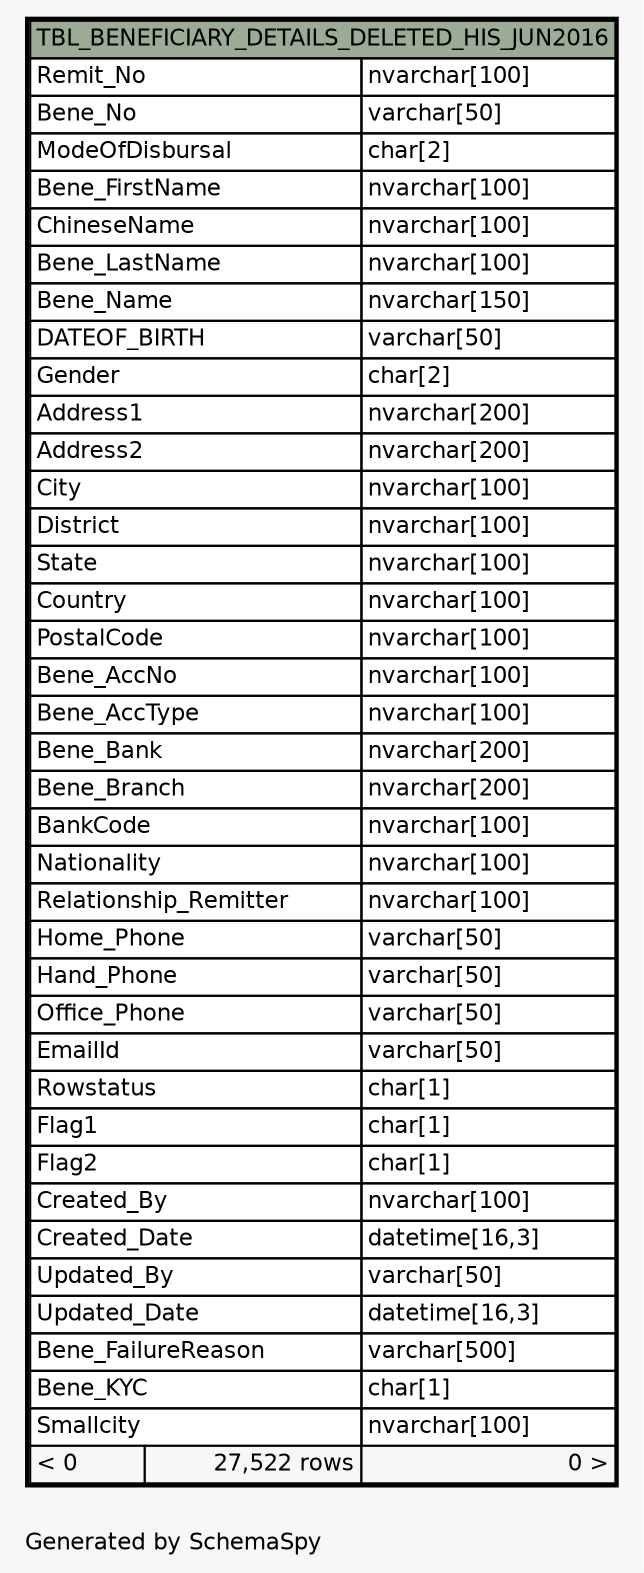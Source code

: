 // dot 2.38.0 on Windows 10 10.0
// SchemaSpy rev 590
digraph "oneDegreeRelationshipsDiagram" {
  graph [
    rankdir="RL"
    bgcolor="#f7f7f7"
    label="\nGenerated by SchemaSpy"
    labeljust="l"
    nodesep="0.18"
    ranksep="0.46"
    fontname="Helvetica"
    fontsize="11"
  ];
  node [
    fontname="Helvetica"
    fontsize="11"
    shape="plaintext"
  ];
  edge [
    arrowsize="0.8"
  ];
  "TBL_BENEFICIARY_DETAILS_DELETED_HIS_JUN2016" [
    label=<
    <TABLE BORDER="2" CELLBORDER="1" CELLSPACING="0" BGCOLOR="#ffffff">
      <TR><TD COLSPAN="3" BGCOLOR="#9bab96" ALIGN="CENTER">TBL_BENEFICIARY_DETAILS_DELETED_HIS_JUN2016</TD></TR>
      <TR><TD PORT="Remit_No" COLSPAN="2" ALIGN="LEFT">Remit_No</TD><TD PORT="Remit_No.type" ALIGN="LEFT">nvarchar[100]</TD></TR>
      <TR><TD PORT="Bene_No" COLSPAN="2" ALIGN="LEFT">Bene_No</TD><TD PORT="Bene_No.type" ALIGN="LEFT">varchar[50]</TD></TR>
      <TR><TD PORT="ModeOfDisbursal" COLSPAN="2" ALIGN="LEFT">ModeOfDisbursal</TD><TD PORT="ModeOfDisbursal.type" ALIGN="LEFT">char[2]</TD></TR>
      <TR><TD PORT="Bene_FirstName" COLSPAN="2" ALIGN="LEFT">Bene_FirstName</TD><TD PORT="Bene_FirstName.type" ALIGN="LEFT">nvarchar[100]</TD></TR>
      <TR><TD PORT="ChineseName" COLSPAN="2" ALIGN="LEFT">ChineseName</TD><TD PORT="ChineseName.type" ALIGN="LEFT">nvarchar[100]</TD></TR>
      <TR><TD PORT="Bene_LastName" COLSPAN="2" ALIGN="LEFT">Bene_LastName</TD><TD PORT="Bene_LastName.type" ALIGN="LEFT">nvarchar[100]</TD></TR>
      <TR><TD PORT="Bene_Name" COLSPAN="2" ALIGN="LEFT">Bene_Name</TD><TD PORT="Bene_Name.type" ALIGN="LEFT">nvarchar[150]</TD></TR>
      <TR><TD PORT="DATEOF_BIRTH" COLSPAN="2" ALIGN="LEFT">DATEOF_BIRTH</TD><TD PORT="DATEOF_BIRTH.type" ALIGN="LEFT">varchar[50]</TD></TR>
      <TR><TD PORT="Gender" COLSPAN="2" ALIGN="LEFT">Gender</TD><TD PORT="Gender.type" ALIGN="LEFT">char[2]</TD></TR>
      <TR><TD PORT="Address1" COLSPAN="2" ALIGN="LEFT">Address1</TD><TD PORT="Address1.type" ALIGN="LEFT">nvarchar[200]</TD></TR>
      <TR><TD PORT="Address2" COLSPAN="2" ALIGN="LEFT">Address2</TD><TD PORT="Address2.type" ALIGN="LEFT">nvarchar[200]</TD></TR>
      <TR><TD PORT="City" COLSPAN="2" ALIGN="LEFT">City</TD><TD PORT="City.type" ALIGN="LEFT">nvarchar[100]</TD></TR>
      <TR><TD PORT="District" COLSPAN="2" ALIGN="LEFT">District</TD><TD PORT="District.type" ALIGN="LEFT">nvarchar[100]</TD></TR>
      <TR><TD PORT="State" COLSPAN="2" ALIGN="LEFT">State</TD><TD PORT="State.type" ALIGN="LEFT">nvarchar[100]</TD></TR>
      <TR><TD PORT="Country" COLSPAN="2" ALIGN="LEFT">Country</TD><TD PORT="Country.type" ALIGN="LEFT">nvarchar[100]</TD></TR>
      <TR><TD PORT="PostalCode" COLSPAN="2" ALIGN="LEFT">PostalCode</TD><TD PORT="PostalCode.type" ALIGN="LEFT">nvarchar[100]</TD></TR>
      <TR><TD PORT="Bene_AccNo" COLSPAN="2" ALIGN="LEFT">Bene_AccNo</TD><TD PORT="Bene_AccNo.type" ALIGN="LEFT">nvarchar[100]</TD></TR>
      <TR><TD PORT="Bene_AccType" COLSPAN="2" ALIGN="LEFT">Bene_AccType</TD><TD PORT="Bene_AccType.type" ALIGN="LEFT">nvarchar[100]</TD></TR>
      <TR><TD PORT="Bene_Bank" COLSPAN="2" ALIGN="LEFT">Bene_Bank</TD><TD PORT="Bene_Bank.type" ALIGN="LEFT">nvarchar[200]</TD></TR>
      <TR><TD PORT="Bene_Branch" COLSPAN="2" ALIGN="LEFT">Bene_Branch</TD><TD PORT="Bene_Branch.type" ALIGN="LEFT">nvarchar[200]</TD></TR>
      <TR><TD PORT="BankCode" COLSPAN="2" ALIGN="LEFT">BankCode</TD><TD PORT="BankCode.type" ALIGN="LEFT">nvarchar[100]</TD></TR>
      <TR><TD PORT="Nationality" COLSPAN="2" ALIGN="LEFT">Nationality</TD><TD PORT="Nationality.type" ALIGN="LEFT">nvarchar[100]</TD></TR>
      <TR><TD PORT="Relationship_Remitter" COLSPAN="2" ALIGN="LEFT">Relationship_Remitter</TD><TD PORT="Relationship_Remitter.type" ALIGN="LEFT">nvarchar[100]</TD></TR>
      <TR><TD PORT="Home_Phone" COLSPAN="2" ALIGN="LEFT">Home_Phone</TD><TD PORT="Home_Phone.type" ALIGN="LEFT">varchar[50]</TD></TR>
      <TR><TD PORT="Hand_Phone" COLSPAN="2" ALIGN="LEFT">Hand_Phone</TD><TD PORT="Hand_Phone.type" ALIGN="LEFT">varchar[50]</TD></TR>
      <TR><TD PORT="Office_Phone" COLSPAN="2" ALIGN="LEFT">Office_Phone</TD><TD PORT="Office_Phone.type" ALIGN="LEFT">varchar[50]</TD></TR>
      <TR><TD PORT="EmailId" COLSPAN="2" ALIGN="LEFT">EmailId</TD><TD PORT="EmailId.type" ALIGN="LEFT">varchar[50]</TD></TR>
      <TR><TD PORT="Rowstatus" COLSPAN="2" ALIGN="LEFT">Rowstatus</TD><TD PORT="Rowstatus.type" ALIGN="LEFT">char[1]</TD></TR>
      <TR><TD PORT="Flag1" COLSPAN="2" ALIGN="LEFT">Flag1</TD><TD PORT="Flag1.type" ALIGN="LEFT">char[1]</TD></TR>
      <TR><TD PORT="Flag2" COLSPAN="2" ALIGN="LEFT">Flag2</TD><TD PORT="Flag2.type" ALIGN="LEFT">char[1]</TD></TR>
      <TR><TD PORT="Created_By" COLSPAN="2" ALIGN="LEFT">Created_By</TD><TD PORT="Created_By.type" ALIGN="LEFT">nvarchar[100]</TD></TR>
      <TR><TD PORT="Created_Date" COLSPAN="2" ALIGN="LEFT">Created_Date</TD><TD PORT="Created_Date.type" ALIGN="LEFT">datetime[16,3]</TD></TR>
      <TR><TD PORT="Updated_By" COLSPAN="2" ALIGN="LEFT">Updated_By</TD><TD PORT="Updated_By.type" ALIGN="LEFT">varchar[50]</TD></TR>
      <TR><TD PORT="Updated_Date" COLSPAN="2" ALIGN="LEFT">Updated_Date</TD><TD PORT="Updated_Date.type" ALIGN="LEFT">datetime[16,3]</TD></TR>
      <TR><TD PORT="Bene_FailureReason" COLSPAN="2" ALIGN="LEFT">Bene_FailureReason</TD><TD PORT="Bene_FailureReason.type" ALIGN="LEFT">varchar[500]</TD></TR>
      <TR><TD PORT="Bene_KYC" COLSPAN="2" ALIGN="LEFT">Bene_KYC</TD><TD PORT="Bene_KYC.type" ALIGN="LEFT">char[1]</TD></TR>
      <TR><TD PORT="Smallcity" COLSPAN="2" ALIGN="LEFT">Smallcity</TD><TD PORT="Smallcity.type" ALIGN="LEFT">nvarchar[100]</TD></TR>
      <TR><TD ALIGN="LEFT" BGCOLOR="#f7f7f7">&lt; 0</TD><TD ALIGN="RIGHT" BGCOLOR="#f7f7f7">27,522 rows</TD><TD ALIGN="RIGHT" BGCOLOR="#f7f7f7">0 &gt;</TD></TR>
    </TABLE>>
    URL="TBL_BENEFICIARY_DETAILS_DELETED_HIS_JUN2016.html"
    tooltip="TBL_BENEFICIARY_DETAILS_DELETED_HIS_JUN2016"
  ];
}
